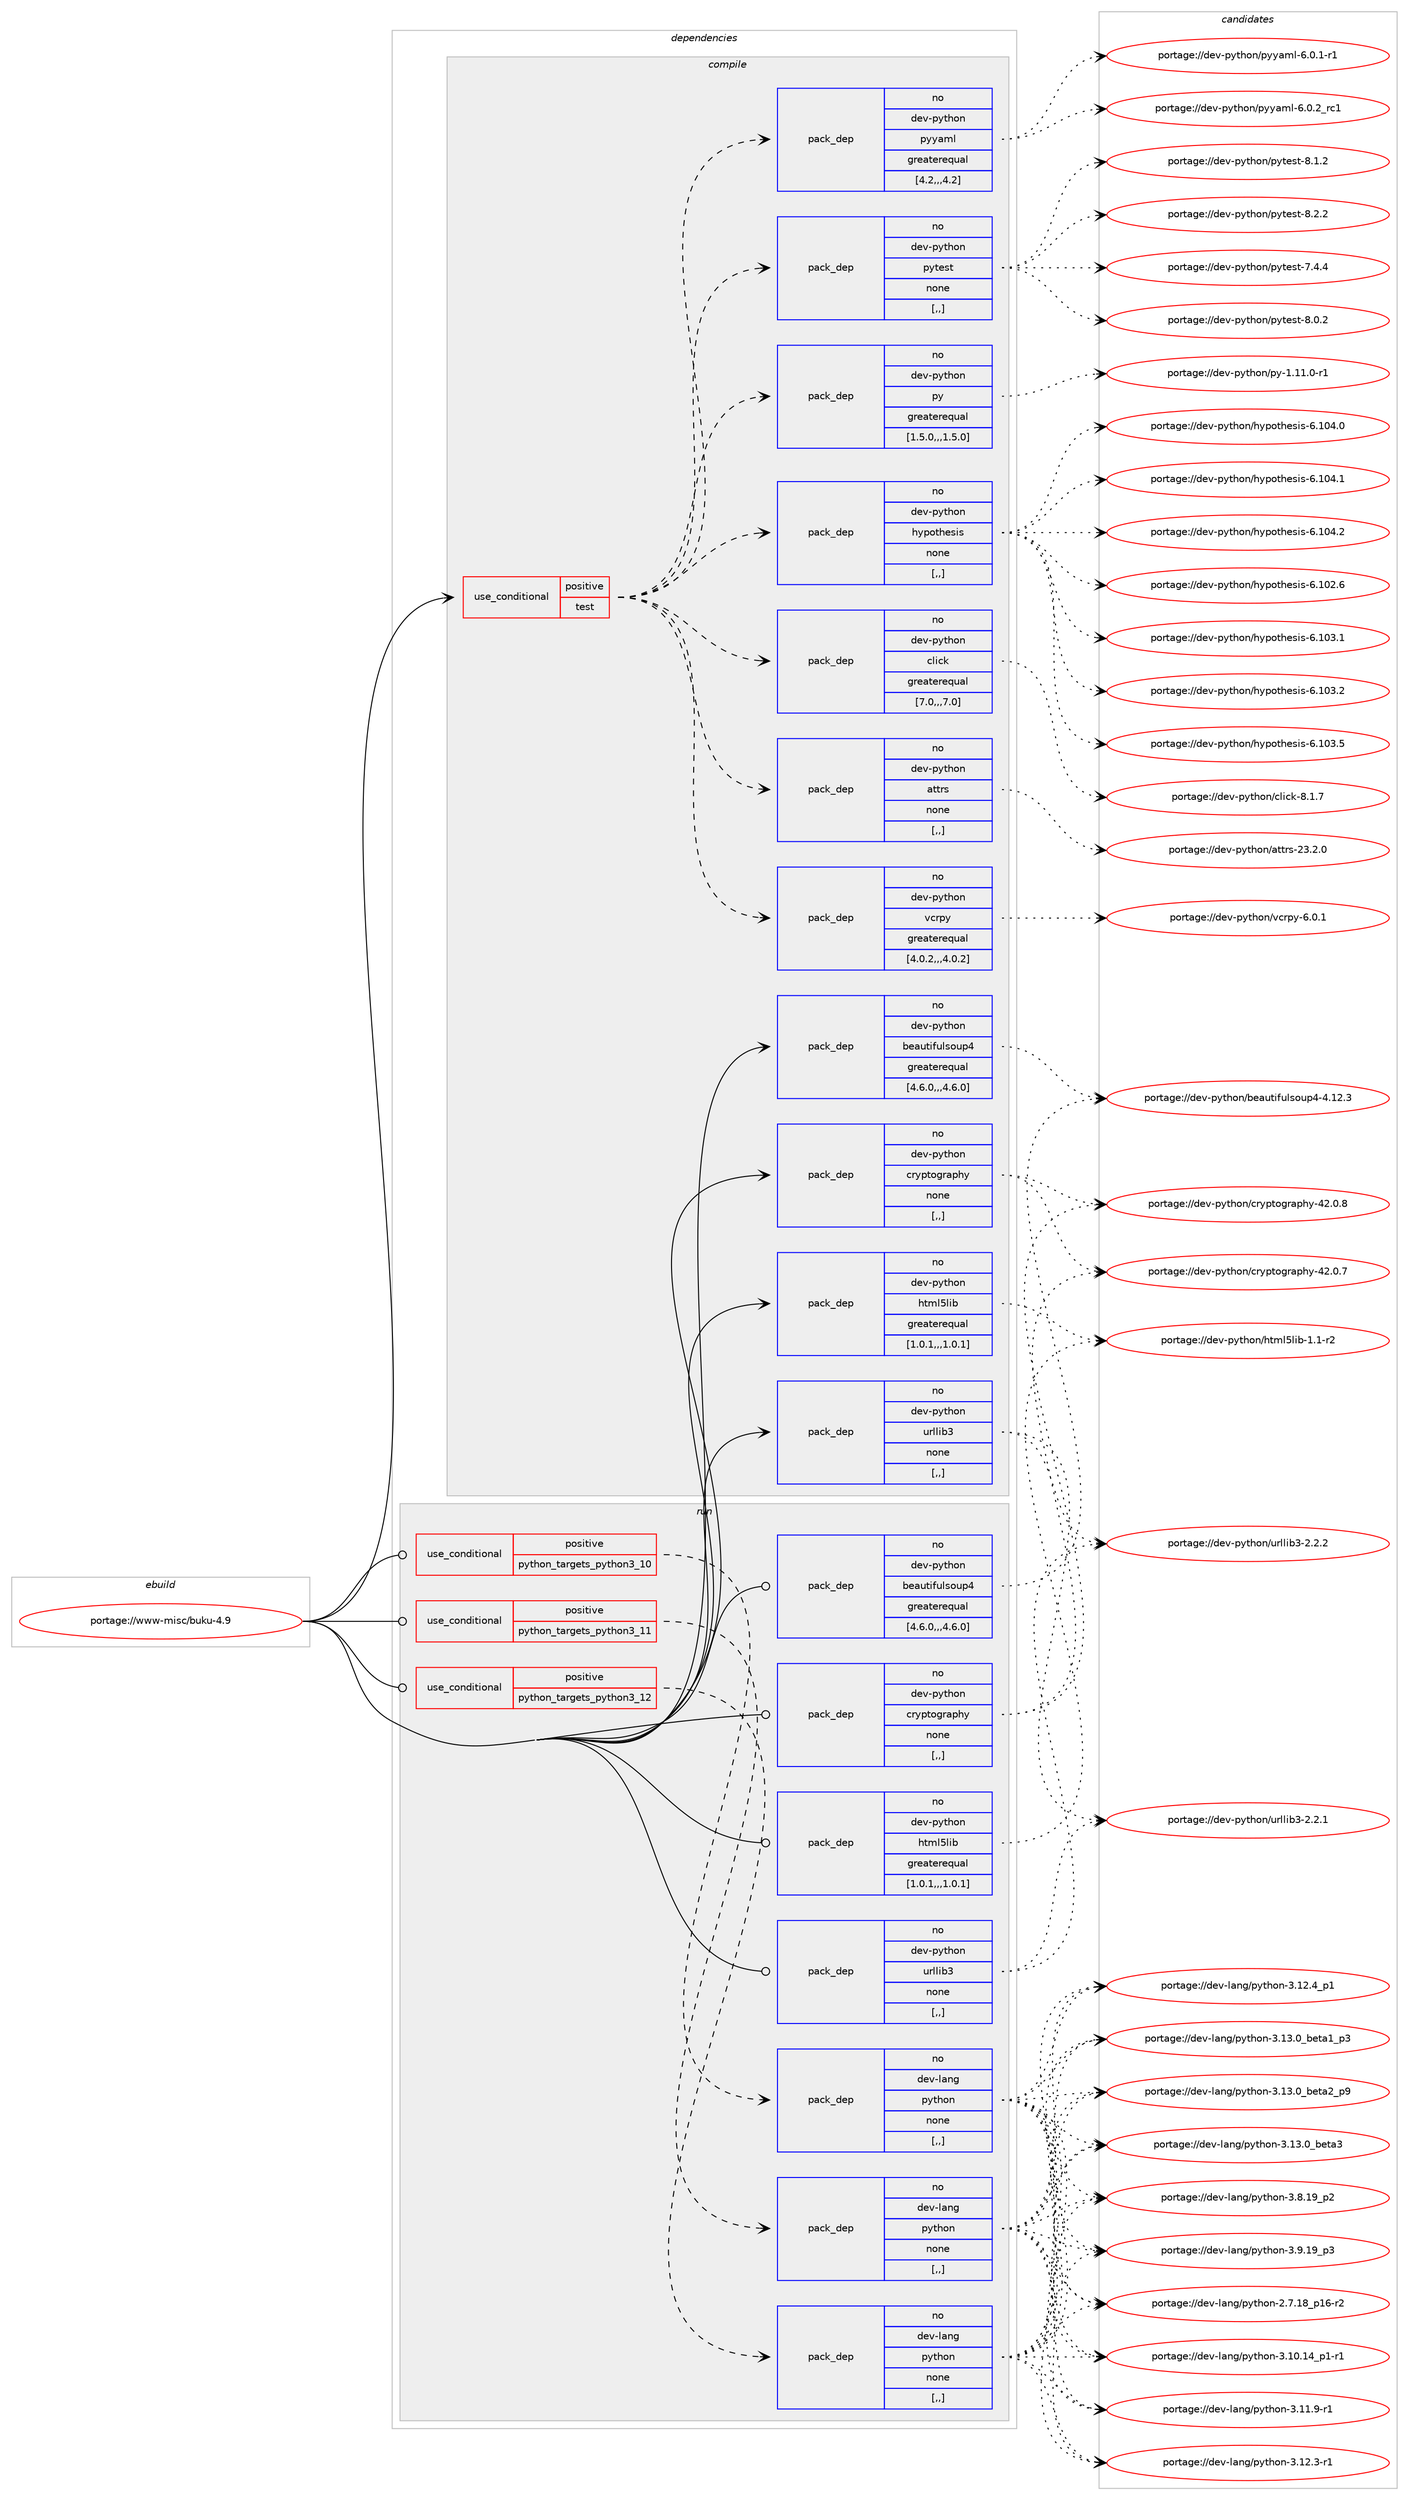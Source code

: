 digraph prolog {

# *************
# Graph options
# *************

newrank=true;
concentrate=true;
compound=true;
graph [rankdir=LR,fontname=Helvetica,fontsize=10,ranksep=1.5];#, ranksep=2.5, nodesep=0.2];
edge  [arrowhead=vee];
node  [fontname=Helvetica,fontsize=10];

# **********
# The ebuild
# **********

subgraph cluster_leftcol {
color=gray;
rank=same;
label=<<i>ebuild</i>>;
id [label="portage://www-misc/buku-4.9", color=red, width=4, href="../www-misc/buku-4.9.svg"];
}

# ****************
# The dependencies
# ****************

subgraph cluster_midcol {
color=gray;
label=<<i>dependencies</i>>;
subgraph cluster_compile {
fillcolor="#eeeeee";
style=filled;
label=<<i>compile</i>>;
subgraph cond117627 {
dependency442522 [label=<<TABLE BORDER="0" CELLBORDER="1" CELLSPACING="0" CELLPADDING="4"><TR><TD ROWSPAN="3" CELLPADDING="10">use_conditional</TD></TR><TR><TD>positive</TD></TR><TR><TD>test</TD></TR></TABLE>>, shape=none, color=red];
subgraph pack321612 {
dependency442523 [label=<<TABLE BORDER="0" CELLBORDER="1" CELLSPACING="0" CELLPADDING="4" WIDTH="220"><TR><TD ROWSPAN="6" CELLPADDING="30">pack_dep</TD></TR><TR><TD WIDTH="110">no</TD></TR><TR><TD>dev-python</TD></TR><TR><TD>attrs</TD></TR><TR><TD>none</TD></TR><TR><TD>[,,]</TD></TR></TABLE>>, shape=none, color=blue];
}
dependency442522:e -> dependency442523:w [weight=20,style="dashed",arrowhead="vee"];
subgraph pack321613 {
dependency442524 [label=<<TABLE BORDER="0" CELLBORDER="1" CELLSPACING="0" CELLPADDING="4" WIDTH="220"><TR><TD ROWSPAN="6" CELLPADDING="30">pack_dep</TD></TR><TR><TD WIDTH="110">no</TD></TR><TR><TD>dev-python</TD></TR><TR><TD>click</TD></TR><TR><TD>greaterequal</TD></TR><TR><TD>[7.0,,,7.0]</TD></TR></TABLE>>, shape=none, color=blue];
}
dependency442522:e -> dependency442524:w [weight=20,style="dashed",arrowhead="vee"];
subgraph pack321614 {
dependency442525 [label=<<TABLE BORDER="0" CELLBORDER="1" CELLSPACING="0" CELLPADDING="4" WIDTH="220"><TR><TD ROWSPAN="6" CELLPADDING="30">pack_dep</TD></TR><TR><TD WIDTH="110">no</TD></TR><TR><TD>dev-python</TD></TR><TR><TD>hypothesis</TD></TR><TR><TD>none</TD></TR><TR><TD>[,,]</TD></TR></TABLE>>, shape=none, color=blue];
}
dependency442522:e -> dependency442525:w [weight=20,style="dashed",arrowhead="vee"];
subgraph pack321615 {
dependency442526 [label=<<TABLE BORDER="0" CELLBORDER="1" CELLSPACING="0" CELLPADDING="4" WIDTH="220"><TR><TD ROWSPAN="6" CELLPADDING="30">pack_dep</TD></TR><TR><TD WIDTH="110">no</TD></TR><TR><TD>dev-python</TD></TR><TR><TD>py</TD></TR><TR><TD>greaterequal</TD></TR><TR><TD>[1.5.0,,,1.5.0]</TD></TR></TABLE>>, shape=none, color=blue];
}
dependency442522:e -> dependency442526:w [weight=20,style="dashed",arrowhead="vee"];
subgraph pack321616 {
dependency442527 [label=<<TABLE BORDER="0" CELLBORDER="1" CELLSPACING="0" CELLPADDING="4" WIDTH="220"><TR><TD ROWSPAN="6" CELLPADDING="30">pack_dep</TD></TR><TR><TD WIDTH="110">no</TD></TR><TR><TD>dev-python</TD></TR><TR><TD>pytest</TD></TR><TR><TD>none</TD></TR><TR><TD>[,,]</TD></TR></TABLE>>, shape=none, color=blue];
}
dependency442522:e -> dependency442527:w [weight=20,style="dashed",arrowhead="vee"];
subgraph pack321617 {
dependency442528 [label=<<TABLE BORDER="0" CELLBORDER="1" CELLSPACING="0" CELLPADDING="4" WIDTH="220"><TR><TD ROWSPAN="6" CELLPADDING="30">pack_dep</TD></TR><TR><TD WIDTH="110">no</TD></TR><TR><TD>dev-python</TD></TR><TR><TD>pyyaml</TD></TR><TR><TD>greaterequal</TD></TR><TR><TD>[4.2,,,4.2]</TD></TR></TABLE>>, shape=none, color=blue];
}
dependency442522:e -> dependency442528:w [weight=20,style="dashed",arrowhead="vee"];
subgraph pack321618 {
dependency442529 [label=<<TABLE BORDER="0" CELLBORDER="1" CELLSPACING="0" CELLPADDING="4" WIDTH="220"><TR><TD ROWSPAN="6" CELLPADDING="30">pack_dep</TD></TR><TR><TD WIDTH="110">no</TD></TR><TR><TD>dev-python</TD></TR><TR><TD>vcrpy</TD></TR><TR><TD>greaterequal</TD></TR><TR><TD>[4.0.2,,,4.0.2]</TD></TR></TABLE>>, shape=none, color=blue];
}
dependency442522:e -> dependency442529:w [weight=20,style="dashed",arrowhead="vee"];
}
id:e -> dependency442522:w [weight=20,style="solid",arrowhead="vee"];
subgraph pack321619 {
dependency442530 [label=<<TABLE BORDER="0" CELLBORDER="1" CELLSPACING="0" CELLPADDING="4" WIDTH="220"><TR><TD ROWSPAN="6" CELLPADDING="30">pack_dep</TD></TR><TR><TD WIDTH="110">no</TD></TR><TR><TD>dev-python</TD></TR><TR><TD>beautifulsoup4</TD></TR><TR><TD>greaterequal</TD></TR><TR><TD>[4.6.0,,,4.6.0]</TD></TR></TABLE>>, shape=none, color=blue];
}
id:e -> dependency442530:w [weight=20,style="solid",arrowhead="vee"];
subgraph pack321620 {
dependency442531 [label=<<TABLE BORDER="0" CELLBORDER="1" CELLSPACING="0" CELLPADDING="4" WIDTH="220"><TR><TD ROWSPAN="6" CELLPADDING="30">pack_dep</TD></TR><TR><TD WIDTH="110">no</TD></TR><TR><TD>dev-python</TD></TR><TR><TD>cryptography</TD></TR><TR><TD>none</TD></TR><TR><TD>[,,]</TD></TR></TABLE>>, shape=none, color=blue];
}
id:e -> dependency442531:w [weight=20,style="solid",arrowhead="vee"];
subgraph pack321621 {
dependency442532 [label=<<TABLE BORDER="0" CELLBORDER="1" CELLSPACING="0" CELLPADDING="4" WIDTH="220"><TR><TD ROWSPAN="6" CELLPADDING="30">pack_dep</TD></TR><TR><TD WIDTH="110">no</TD></TR><TR><TD>dev-python</TD></TR><TR><TD>html5lib</TD></TR><TR><TD>greaterequal</TD></TR><TR><TD>[1.0.1,,,1.0.1]</TD></TR></TABLE>>, shape=none, color=blue];
}
id:e -> dependency442532:w [weight=20,style="solid",arrowhead="vee"];
subgraph pack321622 {
dependency442533 [label=<<TABLE BORDER="0" CELLBORDER="1" CELLSPACING="0" CELLPADDING="4" WIDTH="220"><TR><TD ROWSPAN="6" CELLPADDING="30">pack_dep</TD></TR><TR><TD WIDTH="110">no</TD></TR><TR><TD>dev-python</TD></TR><TR><TD>urllib3</TD></TR><TR><TD>none</TD></TR><TR><TD>[,,]</TD></TR></TABLE>>, shape=none, color=blue];
}
id:e -> dependency442533:w [weight=20,style="solid",arrowhead="vee"];
}
subgraph cluster_compileandrun {
fillcolor="#eeeeee";
style=filled;
label=<<i>compile and run</i>>;
}
subgraph cluster_run {
fillcolor="#eeeeee";
style=filled;
label=<<i>run</i>>;
subgraph cond117628 {
dependency442534 [label=<<TABLE BORDER="0" CELLBORDER="1" CELLSPACING="0" CELLPADDING="4"><TR><TD ROWSPAN="3" CELLPADDING="10">use_conditional</TD></TR><TR><TD>positive</TD></TR><TR><TD>python_targets_python3_10</TD></TR></TABLE>>, shape=none, color=red];
subgraph pack321623 {
dependency442535 [label=<<TABLE BORDER="0" CELLBORDER="1" CELLSPACING="0" CELLPADDING="4" WIDTH="220"><TR><TD ROWSPAN="6" CELLPADDING="30">pack_dep</TD></TR><TR><TD WIDTH="110">no</TD></TR><TR><TD>dev-lang</TD></TR><TR><TD>python</TD></TR><TR><TD>none</TD></TR><TR><TD>[,,]</TD></TR></TABLE>>, shape=none, color=blue];
}
dependency442534:e -> dependency442535:w [weight=20,style="dashed",arrowhead="vee"];
}
id:e -> dependency442534:w [weight=20,style="solid",arrowhead="odot"];
subgraph cond117629 {
dependency442536 [label=<<TABLE BORDER="0" CELLBORDER="1" CELLSPACING="0" CELLPADDING="4"><TR><TD ROWSPAN="3" CELLPADDING="10">use_conditional</TD></TR><TR><TD>positive</TD></TR><TR><TD>python_targets_python3_11</TD></TR></TABLE>>, shape=none, color=red];
subgraph pack321624 {
dependency442537 [label=<<TABLE BORDER="0" CELLBORDER="1" CELLSPACING="0" CELLPADDING="4" WIDTH="220"><TR><TD ROWSPAN="6" CELLPADDING="30">pack_dep</TD></TR><TR><TD WIDTH="110">no</TD></TR><TR><TD>dev-lang</TD></TR><TR><TD>python</TD></TR><TR><TD>none</TD></TR><TR><TD>[,,]</TD></TR></TABLE>>, shape=none, color=blue];
}
dependency442536:e -> dependency442537:w [weight=20,style="dashed",arrowhead="vee"];
}
id:e -> dependency442536:w [weight=20,style="solid",arrowhead="odot"];
subgraph cond117630 {
dependency442538 [label=<<TABLE BORDER="0" CELLBORDER="1" CELLSPACING="0" CELLPADDING="4"><TR><TD ROWSPAN="3" CELLPADDING="10">use_conditional</TD></TR><TR><TD>positive</TD></TR><TR><TD>python_targets_python3_12</TD></TR></TABLE>>, shape=none, color=red];
subgraph pack321625 {
dependency442539 [label=<<TABLE BORDER="0" CELLBORDER="1" CELLSPACING="0" CELLPADDING="4" WIDTH="220"><TR><TD ROWSPAN="6" CELLPADDING="30">pack_dep</TD></TR><TR><TD WIDTH="110">no</TD></TR><TR><TD>dev-lang</TD></TR><TR><TD>python</TD></TR><TR><TD>none</TD></TR><TR><TD>[,,]</TD></TR></TABLE>>, shape=none, color=blue];
}
dependency442538:e -> dependency442539:w [weight=20,style="dashed",arrowhead="vee"];
}
id:e -> dependency442538:w [weight=20,style="solid",arrowhead="odot"];
subgraph pack321626 {
dependency442540 [label=<<TABLE BORDER="0" CELLBORDER="1" CELLSPACING="0" CELLPADDING="4" WIDTH="220"><TR><TD ROWSPAN="6" CELLPADDING="30">pack_dep</TD></TR><TR><TD WIDTH="110">no</TD></TR><TR><TD>dev-python</TD></TR><TR><TD>beautifulsoup4</TD></TR><TR><TD>greaterequal</TD></TR><TR><TD>[4.6.0,,,4.6.0]</TD></TR></TABLE>>, shape=none, color=blue];
}
id:e -> dependency442540:w [weight=20,style="solid",arrowhead="odot"];
subgraph pack321627 {
dependency442541 [label=<<TABLE BORDER="0" CELLBORDER="1" CELLSPACING="0" CELLPADDING="4" WIDTH="220"><TR><TD ROWSPAN="6" CELLPADDING="30">pack_dep</TD></TR><TR><TD WIDTH="110">no</TD></TR><TR><TD>dev-python</TD></TR><TR><TD>cryptography</TD></TR><TR><TD>none</TD></TR><TR><TD>[,,]</TD></TR></TABLE>>, shape=none, color=blue];
}
id:e -> dependency442541:w [weight=20,style="solid",arrowhead="odot"];
subgraph pack321628 {
dependency442542 [label=<<TABLE BORDER="0" CELLBORDER="1" CELLSPACING="0" CELLPADDING="4" WIDTH="220"><TR><TD ROWSPAN="6" CELLPADDING="30">pack_dep</TD></TR><TR><TD WIDTH="110">no</TD></TR><TR><TD>dev-python</TD></TR><TR><TD>html5lib</TD></TR><TR><TD>greaterequal</TD></TR><TR><TD>[1.0.1,,,1.0.1]</TD></TR></TABLE>>, shape=none, color=blue];
}
id:e -> dependency442542:w [weight=20,style="solid",arrowhead="odot"];
subgraph pack321629 {
dependency442543 [label=<<TABLE BORDER="0" CELLBORDER="1" CELLSPACING="0" CELLPADDING="4" WIDTH="220"><TR><TD ROWSPAN="6" CELLPADDING="30">pack_dep</TD></TR><TR><TD WIDTH="110">no</TD></TR><TR><TD>dev-python</TD></TR><TR><TD>urllib3</TD></TR><TR><TD>none</TD></TR><TR><TD>[,,]</TD></TR></TABLE>>, shape=none, color=blue];
}
id:e -> dependency442543:w [weight=20,style="solid",arrowhead="odot"];
}
}

# **************
# The candidates
# **************

subgraph cluster_choices {
rank=same;
color=gray;
label=<<i>candidates</i>>;

subgraph choice321612 {
color=black;
nodesep=1;
choice10010111845112121116104111110479711611611411545505146504648 [label="portage://dev-python/attrs-23.2.0", color=red, width=4,href="../dev-python/attrs-23.2.0.svg"];
dependency442523:e -> choice10010111845112121116104111110479711611611411545505146504648:w [style=dotted,weight="100"];
}
subgraph choice321613 {
color=black;
nodesep=1;
choice10010111845112121116104111110479910810599107455646494655 [label="portage://dev-python/click-8.1.7", color=red, width=4,href="../dev-python/click-8.1.7.svg"];
dependency442524:e -> choice10010111845112121116104111110479910810599107455646494655:w [style=dotted,weight="100"];
}
subgraph choice321614 {
color=black;
nodesep=1;
choice10010111845112121116104111110471041211121111161041011151051154554464948504654 [label="portage://dev-python/hypothesis-6.102.6", color=red, width=4,href="../dev-python/hypothesis-6.102.6.svg"];
choice10010111845112121116104111110471041211121111161041011151051154554464948514649 [label="portage://dev-python/hypothesis-6.103.1", color=red, width=4,href="../dev-python/hypothesis-6.103.1.svg"];
choice10010111845112121116104111110471041211121111161041011151051154554464948514650 [label="portage://dev-python/hypothesis-6.103.2", color=red, width=4,href="../dev-python/hypothesis-6.103.2.svg"];
choice10010111845112121116104111110471041211121111161041011151051154554464948514653 [label="portage://dev-python/hypothesis-6.103.5", color=red, width=4,href="../dev-python/hypothesis-6.103.5.svg"];
choice10010111845112121116104111110471041211121111161041011151051154554464948524648 [label="portage://dev-python/hypothesis-6.104.0", color=red, width=4,href="../dev-python/hypothesis-6.104.0.svg"];
choice10010111845112121116104111110471041211121111161041011151051154554464948524649 [label="portage://dev-python/hypothesis-6.104.1", color=red, width=4,href="../dev-python/hypothesis-6.104.1.svg"];
choice10010111845112121116104111110471041211121111161041011151051154554464948524650 [label="portage://dev-python/hypothesis-6.104.2", color=red, width=4,href="../dev-python/hypothesis-6.104.2.svg"];
dependency442525:e -> choice10010111845112121116104111110471041211121111161041011151051154554464948504654:w [style=dotted,weight="100"];
dependency442525:e -> choice10010111845112121116104111110471041211121111161041011151051154554464948514649:w [style=dotted,weight="100"];
dependency442525:e -> choice10010111845112121116104111110471041211121111161041011151051154554464948514650:w [style=dotted,weight="100"];
dependency442525:e -> choice10010111845112121116104111110471041211121111161041011151051154554464948514653:w [style=dotted,weight="100"];
dependency442525:e -> choice10010111845112121116104111110471041211121111161041011151051154554464948524648:w [style=dotted,weight="100"];
dependency442525:e -> choice10010111845112121116104111110471041211121111161041011151051154554464948524649:w [style=dotted,weight="100"];
dependency442525:e -> choice10010111845112121116104111110471041211121111161041011151051154554464948524650:w [style=dotted,weight="100"];
}
subgraph choice321615 {
color=black;
nodesep=1;
choice1001011184511212111610411111047112121454946494946484511449 [label="portage://dev-python/py-1.11.0-r1", color=red, width=4,href="../dev-python/py-1.11.0-r1.svg"];
dependency442526:e -> choice1001011184511212111610411111047112121454946494946484511449:w [style=dotted,weight="100"];
}
subgraph choice321616 {
color=black;
nodesep=1;
choice1001011184511212111610411111047112121116101115116455546524652 [label="portage://dev-python/pytest-7.4.4", color=red, width=4,href="../dev-python/pytest-7.4.4.svg"];
choice1001011184511212111610411111047112121116101115116455646484650 [label="portage://dev-python/pytest-8.0.2", color=red, width=4,href="../dev-python/pytest-8.0.2.svg"];
choice1001011184511212111610411111047112121116101115116455646494650 [label="portage://dev-python/pytest-8.1.2", color=red, width=4,href="../dev-python/pytest-8.1.2.svg"];
choice1001011184511212111610411111047112121116101115116455646504650 [label="portage://dev-python/pytest-8.2.2", color=red, width=4,href="../dev-python/pytest-8.2.2.svg"];
dependency442527:e -> choice1001011184511212111610411111047112121116101115116455546524652:w [style=dotted,weight="100"];
dependency442527:e -> choice1001011184511212111610411111047112121116101115116455646484650:w [style=dotted,weight="100"];
dependency442527:e -> choice1001011184511212111610411111047112121116101115116455646494650:w [style=dotted,weight="100"];
dependency442527:e -> choice1001011184511212111610411111047112121116101115116455646504650:w [style=dotted,weight="100"];
}
subgraph choice321617 {
color=black;
nodesep=1;
choice1001011184511212111610411111047112121121971091084554464846494511449 [label="portage://dev-python/pyyaml-6.0.1-r1", color=red, width=4,href="../dev-python/pyyaml-6.0.1-r1.svg"];
choice100101118451121211161041111104711212112197109108455446484650951149949 [label="portage://dev-python/pyyaml-6.0.2_rc1", color=red, width=4,href="../dev-python/pyyaml-6.0.2_rc1.svg"];
dependency442528:e -> choice1001011184511212111610411111047112121121971091084554464846494511449:w [style=dotted,weight="100"];
dependency442528:e -> choice100101118451121211161041111104711212112197109108455446484650951149949:w [style=dotted,weight="100"];
}
subgraph choice321618 {
color=black;
nodesep=1;
choice100101118451121211161041111104711899114112121455446484649 [label="portage://dev-python/vcrpy-6.0.1", color=red, width=4,href="../dev-python/vcrpy-6.0.1.svg"];
dependency442529:e -> choice100101118451121211161041111104711899114112121455446484649:w [style=dotted,weight="100"];
}
subgraph choice321619 {
color=black;
nodesep=1;
choice100101118451121211161041111104798101971171161051021171081151111171125245524649504651 [label="portage://dev-python/beautifulsoup4-4.12.3", color=red, width=4,href="../dev-python/beautifulsoup4-4.12.3.svg"];
dependency442530:e -> choice100101118451121211161041111104798101971171161051021171081151111171125245524649504651:w [style=dotted,weight="100"];
}
subgraph choice321620 {
color=black;
nodesep=1;
choice1001011184511212111610411111047991141211121161111031149711210412145525046484655 [label="portage://dev-python/cryptography-42.0.7", color=red, width=4,href="../dev-python/cryptography-42.0.7.svg"];
choice1001011184511212111610411111047991141211121161111031149711210412145525046484656 [label="portage://dev-python/cryptography-42.0.8", color=red, width=4,href="../dev-python/cryptography-42.0.8.svg"];
dependency442531:e -> choice1001011184511212111610411111047991141211121161111031149711210412145525046484655:w [style=dotted,weight="100"];
dependency442531:e -> choice1001011184511212111610411111047991141211121161111031149711210412145525046484656:w [style=dotted,weight="100"];
}
subgraph choice321621 {
color=black;
nodesep=1;
choice10010111845112121116104111110471041161091085310810598454946494511450 [label="portage://dev-python/html5lib-1.1-r2", color=red, width=4,href="../dev-python/html5lib-1.1-r2.svg"];
dependency442532:e -> choice10010111845112121116104111110471041161091085310810598454946494511450:w [style=dotted,weight="100"];
}
subgraph choice321622 {
color=black;
nodesep=1;
choice10010111845112121116104111110471171141081081059851455046504649 [label="portage://dev-python/urllib3-2.2.1", color=red, width=4,href="../dev-python/urllib3-2.2.1.svg"];
choice10010111845112121116104111110471171141081081059851455046504650 [label="portage://dev-python/urllib3-2.2.2", color=red, width=4,href="../dev-python/urllib3-2.2.2.svg"];
dependency442533:e -> choice10010111845112121116104111110471171141081081059851455046504649:w [style=dotted,weight="100"];
dependency442533:e -> choice10010111845112121116104111110471171141081081059851455046504650:w [style=dotted,weight="100"];
}
subgraph choice321623 {
color=black;
nodesep=1;
choice100101118451089711010347112121116104111110455046554649569511249544511450 [label="portage://dev-lang/python-2.7.18_p16-r2", color=red, width=4,href="../dev-lang/python-2.7.18_p16-r2.svg"];
choice100101118451089711010347112121116104111110455146494846495295112494511449 [label="portage://dev-lang/python-3.10.14_p1-r1", color=red, width=4,href="../dev-lang/python-3.10.14_p1-r1.svg"];
choice100101118451089711010347112121116104111110455146494946574511449 [label="portage://dev-lang/python-3.11.9-r1", color=red, width=4,href="../dev-lang/python-3.11.9-r1.svg"];
choice100101118451089711010347112121116104111110455146495046514511449 [label="portage://dev-lang/python-3.12.3-r1", color=red, width=4,href="../dev-lang/python-3.12.3-r1.svg"];
choice100101118451089711010347112121116104111110455146495046529511249 [label="portage://dev-lang/python-3.12.4_p1", color=red, width=4,href="../dev-lang/python-3.12.4_p1.svg"];
choice10010111845108971101034711212111610411111045514649514648959810111697499511251 [label="portage://dev-lang/python-3.13.0_beta1_p3", color=red, width=4,href="../dev-lang/python-3.13.0_beta1_p3.svg"];
choice10010111845108971101034711212111610411111045514649514648959810111697509511257 [label="portage://dev-lang/python-3.13.0_beta2_p9", color=red, width=4,href="../dev-lang/python-3.13.0_beta2_p9.svg"];
choice1001011184510897110103471121211161041111104551464951464895981011169751 [label="portage://dev-lang/python-3.13.0_beta3", color=red, width=4,href="../dev-lang/python-3.13.0_beta3.svg"];
choice100101118451089711010347112121116104111110455146564649579511250 [label="portage://dev-lang/python-3.8.19_p2", color=red, width=4,href="../dev-lang/python-3.8.19_p2.svg"];
choice100101118451089711010347112121116104111110455146574649579511251 [label="portage://dev-lang/python-3.9.19_p3", color=red, width=4,href="../dev-lang/python-3.9.19_p3.svg"];
dependency442535:e -> choice100101118451089711010347112121116104111110455046554649569511249544511450:w [style=dotted,weight="100"];
dependency442535:e -> choice100101118451089711010347112121116104111110455146494846495295112494511449:w [style=dotted,weight="100"];
dependency442535:e -> choice100101118451089711010347112121116104111110455146494946574511449:w [style=dotted,weight="100"];
dependency442535:e -> choice100101118451089711010347112121116104111110455146495046514511449:w [style=dotted,weight="100"];
dependency442535:e -> choice100101118451089711010347112121116104111110455146495046529511249:w [style=dotted,weight="100"];
dependency442535:e -> choice10010111845108971101034711212111610411111045514649514648959810111697499511251:w [style=dotted,weight="100"];
dependency442535:e -> choice10010111845108971101034711212111610411111045514649514648959810111697509511257:w [style=dotted,weight="100"];
dependency442535:e -> choice1001011184510897110103471121211161041111104551464951464895981011169751:w [style=dotted,weight="100"];
dependency442535:e -> choice100101118451089711010347112121116104111110455146564649579511250:w [style=dotted,weight="100"];
dependency442535:e -> choice100101118451089711010347112121116104111110455146574649579511251:w [style=dotted,weight="100"];
}
subgraph choice321624 {
color=black;
nodesep=1;
choice100101118451089711010347112121116104111110455046554649569511249544511450 [label="portage://dev-lang/python-2.7.18_p16-r2", color=red, width=4,href="../dev-lang/python-2.7.18_p16-r2.svg"];
choice100101118451089711010347112121116104111110455146494846495295112494511449 [label="portage://dev-lang/python-3.10.14_p1-r1", color=red, width=4,href="../dev-lang/python-3.10.14_p1-r1.svg"];
choice100101118451089711010347112121116104111110455146494946574511449 [label="portage://dev-lang/python-3.11.9-r1", color=red, width=4,href="../dev-lang/python-3.11.9-r1.svg"];
choice100101118451089711010347112121116104111110455146495046514511449 [label="portage://dev-lang/python-3.12.3-r1", color=red, width=4,href="../dev-lang/python-3.12.3-r1.svg"];
choice100101118451089711010347112121116104111110455146495046529511249 [label="portage://dev-lang/python-3.12.4_p1", color=red, width=4,href="../dev-lang/python-3.12.4_p1.svg"];
choice10010111845108971101034711212111610411111045514649514648959810111697499511251 [label="portage://dev-lang/python-3.13.0_beta1_p3", color=red, width=4,href="../dev-lang/python-3.13.0_beta1_p3.svg"];
choice10010111845108971101034711212111610411111045514649514648959810111697509511257 [label="portage://dev-lang/python-3.13.0_beta2_p9", color=red, width=4,href="../dev-lang/python-3.13.0_beta2_p9.svg"];
choice1001011184510897110103471121211161041111104551464951464895981011169751 [label="portage://dev-lang/python-3.13.0_beta3", color=red, width=4,href="../dev-lang/python-3.13.0_beta3.svg"];
choice100101118451089711010347112121116104111110455146564649579511250 [label="portage://dev-lang/python-3.8.19_p2", color=red, width=4,href="../dev-lang/python-3.8.19_p2.svg"];
choice100101118451089711010347112121116104111110455146574649579511251 [label="portage://dev-lang/python-3.9.19_p3", color=red, width=4,href="../dev-lang/python-3.9.19_p3.svg"];
dependency442537:e -> choice100101118451089711010347112121116104111110455046554649569511249544511450:w [style=dotted,weight="100"];
dependency442537:e -> choice100101118451089711010347112121116104111110455146494846495295112494511449:w [style=dotted,weight="100"];
dependency442537:e -> choice100101118451089711010347112121116104111110455146494946574511449:w [style=dotted,weight="100"];
dependency442537:e -> choice100101118451089711010347112121116104111110455146495046514511449:w [style=dotted,weight="100"];
dependency442537:e -> choice100101118451089711010347112121116104111110455146495046529511249:w [style=dotted,weight="100"];
dependency442537:e -> choice10010111845108971101034711212111610411111045514649514648959810111697499511251:w [style=dotted,weight="100"];
dependency442537:e -> choice10010111845108971101034711212111610411111045514649514648959810111697509511257:w [style=dotted,weight="100"];
dependency442537:e -> choice1001011184510897110103471121211161041111104551464951464895981011169751:w [style=dotted,weight="100"];
dependency442537:e -> choice100101118451089711010347112121116104111110455146564649579511250:w [style=dotted,weight="100"];
dependency442537:e -> choice100101118451089711010347112121116104111110455146574649579511251:w [style=dotted,weight="100"];
}
subgraph choice321625 {
color=black;
nodesep=1;
choice100101118451089711010347112121116104111110455046554649569511249544511450 [label="portage://dev-lang/python-2.7.18_p16-r2", color=red, width=4,href="../dev-lang/python-2.7.18_p16-r2.svg"];
choice100101118451089711010347112121116104111110455146494846495295112494511449 [label="portage://dev-lang/python-3.10.14_p1-r1", color=red, width=4,href="../dev-lang/python-3.10.14_p1-r1.svg"];
choice100101118451089711010347112121116104111110455146494946574511449 [label="portage://dev-lang/python-3.11.9-r1", color=red, width=4,href="../dev-lang/python-3.11.9-r1.svg"];
choice100101118451089711010347112121116104111110455146495046514511449 [label="portage://dev-lang/python-3.12.3-r1", color=red, width=4,href="../dev-lang/python-3.12.3-r1.svg"];
choice100101118451089711010347112121116104111110455146495046529511249 [label="portage://dev-lang/python-3.12.4_p1", color=red, width=4,href="../dev-lang/python-3.12.4_p1.svg"];
choice10010111845108971101034711212111610411111045514649514648959810111697499511251 [label="portage://dev-lang/python-3.13.0_beta1_p3", color=red, width=4,href="../dev-lang/python-3.13.0_beta1_p3.svg"];
choice10010111845108971101034711212111610411111045514649514648959810111697509511257 [label="portage://dev-lang/python-3.13.0_beta2_p9", color=red, width=4,href="../dev-lang/python-3.13.0_beta2_p9.svg"];
choice1001011184510897110103471121211161041111104551464951464895981011169751 [label="portage://dev-lang/python-3.13.0_beta3", color=red, width=4,href="../dev-lang/python-3.13.0_beta3.svg"];
choice100101118451089711010347112121116104111110455146564649579511250 [label="portage://dev-lang/python-3.8.19_p2", color=red, width=4,href="../dev-lang/python-3.8.19_p2.svg"];
choice100101118451089711010347112121116104111110455146574649579511251 [label="portage://dev-lang/python-3.9.19_p3", color=red, width=4,href="../dev-lang/python-3.9.19_p3.svg"];
dependency442539:e -> choice100101118451089711010347112121116104111110455046554649569511249544511450:w [style=dotted,weight="100"];
dependency442539:e -> choice100101118451089711010347112121116104111110455146494846495295112494511449:w [style=dotted,weight="100"];
dependency442539:e -> choice100101118451089711010347112121116104111110455146494946574511449:w [style=dotted,weight="100"];
dependency442539:e -> choice100101118451089711010347112121116104111110455146495046514511449:w [style=dotted,weight="100"];
dependency442539:e -> choice100101118451089711010347112121116104111110455146495046529511249:w [style=dotted,weight="100"];
dependency442539:e -> choice10010111845108971101034711212111610411111045514649514648959810111697499511251:w [style=dotted,weight="100"];
dependency442539:e -> choice10010111845108971101034711212111610411111045514649514648959810111697509511257:w [style=dotted,weight="100"];
dependency442539:e -> choice1001011184510897110103471121211161041111104551464951464895981011169751:w [style=dotted,weight="100"];
dependency442539:e -> choice100101118451089711010347112121116104111110455146564649579511250:w [style=dotted,weight="100"];
dependency442539:e -> choice100101118451089711010347112121116104111110455146574649579511251:w [style=dotted,weight="100"];
}
subgraph choice321626 {
color=black;
nodesep=1;
choice100101118451121211161041111104798101971171161051021171081151111171125245524649504651 [label="portage://dev-python/beautifulsoup4-4.12.3", color=red, width=4,href="../dev-python/beautifulsoup4-4.12.3.svg"];
dependency442540:e -> choice100101118451121211161041111104798101971171161051021171081151111171125245524649504651:w [style=dotted,weight="100"];
}
subgraph choice321627 {
color=black;
nodesep=1;
choice1001011184511212111610411111047991141211121161111031149711210412145525046484655 [label="portage://dev-python/cryptography-42.0.7", color=red, width=4,href="../dev-python/cryptography-42.0.7.svg"];
choice1001011184511212111610411111047991141211121161111031149711210412145525046484656 [label="portage://dev-python/cryptography-42.0.8", color=red, width=4,href="../dev-python/cryptography-42.0.8.svg"];
dependency442541:e -> choice1001011184511212111610411111047991141211121161111031149711210412145525046484655:w [style=dotted,weight="100"];
dependency442541:e -> choice1001011184511212111610411111047991141211121161111031149711210412145525046484656:w [style=dotted,weight="100"];
}
subgraph choice321628 {
color=black;
nodesep=1;
choice10010111845112121116104111110471041161091085310810598454946494511450 [label="portage://dev-python/html5lib-1.1-r2", color=red, width=4,href="../dev-python/html5lib-1.1-r2.svg"];
dependency442542:e -> choice10010111845112121116104111110471041161091085310810598454946494511450:w [style=dotted,weight="100"];
}
subgraph choice321629 {
color=black;
nodesep=1;
choice10010111845112121116104111110471171141081081059851455046504649 [label="portage://dev-python/urllib3-2.2.1", color=red, width=4,href="../dev-python/urllib3-2.2.1.svg"];
choice10010111845112121116104111110471171141081081059851455046504650 [label="portage://dev-python/urllib3-2.2.2", color=red, width=4,href="../dev-python/urllib3-2.2.2.svg"];
dependency442543:e -> choice10010111845112121116104111110471171141081081059851455046504649:w [style=dotted,weight="100"];
dependency442543:e -> choice10010111845112121116104111110471171141081081059851455046504650:w [style=dotted,weight="100"];
}
}

}

